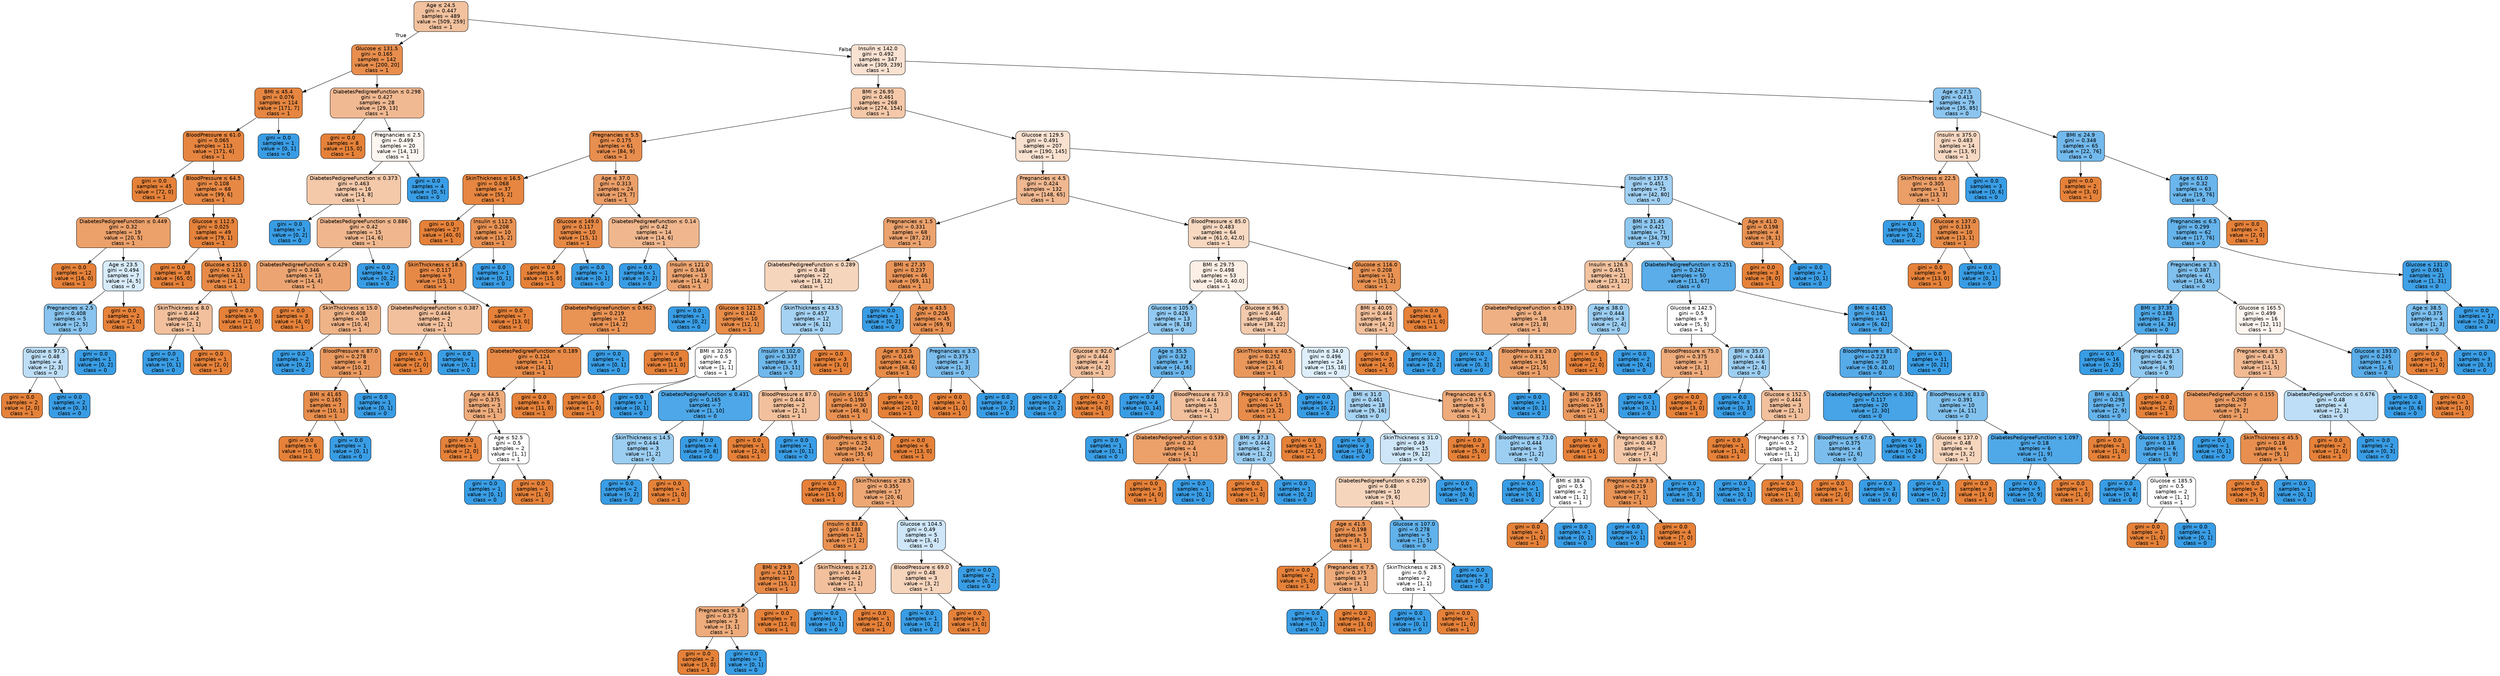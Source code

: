 digraph Tree {
node [shape=box, style="filled, rounded", color="black", fontname="helvetica"] ;
edge [fontname="helvetica"] ;
0 [label=<Age &le; 24.5<br/>gini = 0.447<br/>samples = 489<br/>value = [509, 259]<br/>class = 1>, fillcolor="#f2c19e"] ;
1 [label=<Glucose &le; 131.5<br/>gini = 0.165<br/>samples = 142<br/>value = [200, 20]<br/>class = 1>, fillcolor="#e88e4d"] ;
0 -> 1 [labeldistance=2.5, labelangle=45, headlabel="True"] ;
2 [label=<BMI &le; 45.4<br/>gini = 0.076<br/>samples = 114<br/>value = [171, 7]<br/>class = 1>, fillcolor="#e68641"] ;
1 -> 2 ;
3 [label=<BloodPressure &le; 61.0<br/>gini = 0.065<br/>samples = 113<br/>value = [171, 6]<br/>class = 1>, fillcolor="#e68540"] ;
2 -> 3 ;
4 [label=<gini = 0.0<br/>samples = 45<br/>value = [72, 0]<br/>class = 1>, fillcolor="#e58139"] ;
3 -> 4 ;
5 [label=<BloodPressure &le; 64.5<br/>gini = 0.108<br/>samples = 68<br/>value = [99, 6]<br/>class = 1>, fillcolor="#e78945"] ;
3 -> 5 ;
6 [label=<DiabetesPedigreeFunction &le; 0.449<br/>gini = 0.32<br/>samples = 19<br/>value = [20, 5]<br/>class = 1>, fillcolor="#eca06a"] ;
5 -> 6 ;
7 [label=<gini = 0.0<br/>samples = 12<br/>value = [16, 0]<br/>class = 1>, fillcolor="#e58139"] ;
6 -> 7 ;
8 [label=<Age &le; 23.5<br/>gini = 0.494<br/>samples = 7<br/>value = [4, 5]<br/>class = 0>, fillcolor="#d7ebfa"] ;
6 -> 8 ;
9 [label=<Pregnancies &le; 2.5<br/>gini = 0.408<br/>samples = 5<br/>value = [2, 5]<br/>class = 0>, fillcolor="#88c4ef"] ;
8 -> 9 ;
10 [label=<Glucose &le; 97.5<br/>gini = 0.48<br/>samples = 4<br/>value = [2, 3]<br/>class = 0>, fillcolor="#bddef6"] ;
9 -> 10 ;
11 [label=<gini = 0.0<br/>samples = 2<br/>value = [2, 0]<br/>class = 1>, fillcolor="#e58139"] ;
10 -> 11 ;
12 [label=<gini = 0.0<br/>samples = 2<br/>value = [0, 3]<br/>class = 0>, fillcolor="#399de5"] ;
10 -> 12 ;
13 [label=<gini = 0.0<br/>samples = 1<br/>value = [0, 2]<br/>class = 0>, fillcolor="#399de5"] ;
9 -> 13 ;
14 [label=<gini = 0.0<br/>samples = 2<br/>value = [2, 0]<br/>class = 1>, fillcolor="#e58139"] ;
8 -> 14 ;
15 [label=<Glucose &le; 112.5<br/>gini = 0.025<br/>samples = 49<br/>value = [79, 1]<br/>class = 1>, fillcolor="#e5833c"] ;
5 -> 15 ;
16 [label=<gini = 0.0<br/>samples = 38<br/>value = [65, 0]<br/>class = 1>, fillcolor="#e58139"] ;
15 -> 16 ;
17 [label=<Glucose &le; 115.0<br/>gini = 0.124<br/>samples = 11<br/>value = [14, 1]<br/>class = 1>, fillcolor="#e78a47"] ;
15 -> 17 ;
18 [label=<SkinThickness &le; 8.0<br/>gini = 0.444<br/>samples = 2<br/>value = [2, 1]<br/>class = 1>, fillcolor="#f2c09c"] ;
17 -> 18 ;
19 [label=<gini = 0.0<br/>samples = 1<br/>value = [0, 1]<br/>class = 0>, fillcolor="#399de5"] ;
18 -> 19 ;
20 [label=<gini = 0.0<br/>samples = 1<br/>value = [2, 0]<br/>class = 1>, fillcolor="#e58139"] ;
18 -> 20 ;
21 [label=<gini = 0.0<br/>samples = 9<br/>value = [12, 0]<br/>class = 1>, fillcolor="#e58139"] ;
17 -> 21 ;
22 [label=<gini = 0.0<br/>samples = 1<br/>value = [0, 1]<br/>class = 0>, fillcolor="#399de5"] ;
2 -> 22 ;
23 [label=<DiabetesPedigreeFunction &le; 0.298<br/>gini = 0.427<br/>samples = 28<br/>value = [29, 13]<br/>class = 1>, fillcolor="#f1b992"] ;
1 -> 23 ;
24 [label=<gini = 0.0<br/>samples = 8<br/>value = [15, 0]<br/>class = 1>, fillcolor="#e58139"] ;
23 -> 24 ;
25 [label=<Pregnancies &le; 2.5<br/>gini = 0.499<br/>samples = 20<br/>value = [14, 13]<br/>class = 1>, fillcolor="#fdf6f1"] ;
23 -> 25 ;
26 [label=<DiabetesPedigreeFunction &le; 0.373<br/>gini = 0.463<br/>samples = 16<br/>value = [14, 8]<br/>class = 1>, fillcolor="#f4c9aa"] ;
25 -> 26 ;
27 [label=<gini = 0.0<br/>samples = 1<br/>value = [0, 2]<br/>class = 0>, fillcolor="#399de5"] ;
26 -> 27 ;
28 [label=<DiabetesPedigreeFunction &le; 0.886<br/>gini = 0.42<br/>samples = 15<br/>value = [14, 6]<br/>class = 1>, fillcolor="#f0b78e"] ;
26 -> 28 ;
29 [label=<DiabetesPedigreeFunction &le; 0.429<br/>gini = 0.346<br/>samples = 13<br/>value = [14, 4]<br/>class = 1>, fillcolor="#eca572"] ;
28 -> 29 ;
30 [label=<gini = 0.0<br/>samples = 3<br/>value = [4, 0]<br/>class = 1>, fillcolor="#e58139"] ;
29 -> 30 ;
31 [label=<SkinThickness &le; 15.0<br/>gini = 0.408<br/>samples = 10<br/>value = [10, 4]<br/>class = 1>, fillcolor="#efb388"] ;
29 -> 31 ;
32 [label=<gini = 0.0<br/>samples = 2<br/>value = [0, 2]<br/>class = 0>, fillcolor="#399de5"] ;
31 -> 32 ;
33 [label=<BloodPressure &le; 87.0<br/>gini = 0.278<br/>samples = 8<br/>value = [10, 2]<br/>class = 1>, fillcolor="#ea9a61"] ;
31 -> 33 ;
34 [label=<BMI &le; 41.65<br/>gini = 0.165<br/>samples = 7<br/>value = [10, 1]<br/>class = 1>, fillcolor="#e88e4d"] ;
33 -> 34 ;
35 [label=<gini = 0.0<br/>samples = 6<br/>value = [10, 0]<br/>class = 1>, fillcolor="#e58139"] ;
34 -> 35 ;
36 [label=<gini = 0.0<br/>samples = 1<br/>value = [0, 1]<br/>class = 0>, fillcolor="#399de5"] ;
34 -> 36 ;
37 [label=<gini = 0.0<br/>samples = 1<br/>value = [0, 1]<br/>class = 0>, fillcolor="#399de5"] ;
33 -> 37 ;
38 [label=<gini = 0.0<br/>samples = 2<br/>value = [0, 2]<br/>class = 0>, fillcolor="#399de5"] ;
28 -> 38 ;
39 [label=<gini = 0.0<br/>samples = 4<br/>value = [0, 5]<br/>class = 0>, fillcolor="#399de5"] ;
25 -> 39 ;
40 [label=<Insulin &le; 142.0<br/>gini = 0.492<br/>samples = 347<br/>value = [309, 239]<br/>class = 1>, fillcolor="#f9e2d2"] ;
0 -> 40 [labeldistance=2.5, labelangle=-45, headlabel="False"] ;
41 [label=<BMI &le; 26.95<br/>gini = 0.461<br/>samples = 268<br/>value = [274, 154]<br/>class = 1>, fillcolor="#f4c8a8"] ;
40 -> 41 ;
42 [label=<Pregnancies &le; 5.5<br/>gini = 0.175<br/>samples = 61<br/>value = [84, 9]<br/>class = 1>, fillcolor="#e88e4e"] ;
41 -> 42 ;
43 [label=<SkinThickness &le; 16.5<br/>gini = 0.068<br/>samples = 37<br/>value = [55, 2]<br/>class = 1>, fillcolor="#e68640"] ;
42 -> 43 ;
44 [label=<gini = 0.0<br/>samples = 27<br/>value = [40, 0]<br/>class = 1>, fillcolor="#e58139"] ;
43 -> 44 ;
45 [label=<Insulin &le; 112.5<br/>gini = 0.208<br/>samples = 10<br/>value = [15, 2]<br/>class = 1>, fillcolor="#e89253"] ;
43 -> 45 ;
46 [label=<SkinThickness &le; 18.5<br/>gini = 0.117<br/>samples = 9<br/>value = [15, 1]<br/>class = 1>, fillcolor="#e78946"] ;
45 -> 46 ;
47 [label=<DiabetesPedigreeFunction &le; 0.387<br/>gini = 0.444<br/>samples = 2<br/>value = [2, 1]<br/>class = 1>, fillcolor="#f2c09c"] ;
46 -> 47 ;
48 [label=<gini = 0.0<br/>samples = 1<br/>value = [2, 0]<br/>class = 1>, fillcolor="#e58139"] ;
47 -> 48 ;
49 [label=<gini = 0.0<br/>samples = 1<br/>value = [0, 1]<br/>class = 0>, fillcolor="#399de5"] ;
47 -> 49 ;
50 [label=<gini = 0.0<br/>samples = 7<br/>value = [13, 0]<br/>class = 1>, fillcolor="#e58139"] ;
46 -> 50 ;
51 [label=<gini = 0.0<br/>samples = 1<br/>value = [0, 1]<br/>class = 0>, fillcolor="#399de5"] ;
45 -> 51 ;
52 [label=<Age &le; 37.0<br/>gini = 0.313<br/>samples = 24<br/>value = [29, 7]<br/>class = 1>, fillcolor="#eb9f69"] ;
42 -> 52 ;
53 [label=<Glucose &le; 149.0<br/>gini = 0.117<br/>samples = 10<br/>value = [15, 1]<br/>class = 1>, fillcolor="#e78946"] ;
52 -> 53 ;
54 [label=<gini = 0.0<br/>samples = 9<br/>value = [15, 0]<br/>class = 1>, fillcolor="#e58139"] ;
53 -> 54 ;
55 [label=<gini = 0.0<br/>samples = 1<br/>value = [0, 1]<br/>class = 0>, fillcolor="#399de5"] ;
53 -> 55 ;
56 [label=<DiabetesPedigreeFunction &le; 0.14<br/>gini = 0.42<br/>samples = 14<br/>value = [14, 6]<br/>class = 1>, fillcolor="#f0b78e"] ;
52 -> 56 ;
57 [label=<gini = 0.0<br/>samples = 1<br/>value = [0, 2]<br/>class = 0>, fillcolor="#399de5"] ;
56 -> 57 ;
58 [label=<Insulin &le; 121.0<br/>gini = 0.346<br/>samples = 13<br/>value = [14, 4]<br/>class = 1>, fillcolor="#eca572"] ;
56 -> 58 ;
59 [label=<DiabetesPedigreeFunction &le; 0.962<br/>gini = 0.219<br/>samples = 12<br/>value = [14, 2]<br/>class = 1>, fillcolor="#e99355"] ;
58 -> 59 ;
60 [label=<DiabetesPedigreeFunction &le; 0.189<br/>gini = 0.124<br/>samples = 11<br/>value = [14, 1]<br/>class = 1>, fillcolor="#e78a47"] ;
59 -> 60 ;
61 [label=<Age &le; 44.5<br/>gini = 0.375<br/>samples = 3<br/>value = [3, 1]<br/>class = 1>, fillcolor="#eeab7b"] ;
60 -> 61 ;
62 [label=<gini = 0.0<br/>samples = 1<br/>value = [2, 0]<br/>class = 1>, fillcolor="#e58139"] ;
61 -> 62 ;
63 [label=<Age &le; 52.5<br/>gini = 0.5<br/>samples = 2<br/>value = [1, 1]<br/>class = 1>, fillcolor="#ffffff"] ;
61 -> 63 ;
64 [label=<gini = 0.0<br/>samples = 1<br/>value = [0, 1]<br/>class = 0>, fillcolor="#399de5"] ;
63 -> 64 ;
65 [label=<gini = 0.0<br/>samples = 1<br/>value = [1, 0]<br/>class = 1>, fillcolor="#e58139"] ;
63 -> 65 ;
66 [label=<gini = 0.0<br/>samples = 8<br/>value = [11, 0]<br/>class = 1>, fillcolor="#e58139"] ;
60 -> 66 ;
67 [label=<gini = 0.0<br/>samples = 1<br/>value = [0, 1]<br/>class = 0>, fillcolor="#399de5"] ;
59 -> 67 ;
68 [label=<gini = 0.0<br/>samples = 1<br/>value = [0, 2]<br/>class = 0>, fillcolor="#399de5"] ;
58 -> 68 ;
69 [label=<Glucose &le; 129.5<br/>gini = 0.491<br/>samples = 207<br/>value = [190, 145]<br/>class = 1>, fillcolor="#f9e1d0"] ;
41 -> 69 ;
70 [label=<Pregnancies &le; 4.5<br/>gini = 0.424<br/>samples = 132<br/>value = [148, 65]<br/>class = 1>, fillcolor="#f0b890"] ;
69 -> 70 ;
71 [label=<Pregnancies &le; 1.5<br/>gini = 0.331<br/>samples = 68<br/>value = [87, 23]<br/>class = 1>, fillcolor="#eca26d"] ;
70 -> 71 ;
72 [label=<DiabetesPedigreeFunction &le; 0.289<br/>gini = 0.48<br/>samples = 22<br/>value = [18, 12]<br/>class = 1>, fillcolor="#f6d5bd"] ;
71 -> 72 ;
73 [label=<Glucose &le; 121.5<br/>gini = 0.142<br/>samples = 10<br/>value = [12, 1]<br/>class = 1>, fillcolor="#e78c49"] ;
72 -> 73 ;
74 [label=<gini = 0.0<br/>samples = 8<br/>value = [11, 0]<br/>class = 1>, fillcolor="#e58139"] ;
73 -> 74 ;
75 [label=<BMI &le; 32.05<br/>gini = 0.5<br/>samples = 2<br/>value = [1, 1]<br/>class = 1>, fillcolor="#ffffff"] ;
73 -> 75 ;
76 [label=<gini = 0.0<br/>samples = 1<br/>value = [1, 0]<br/>class = 1>, fillcolor="#e58139"] ;
75 -> 76 ;
77 [label=<gini = 0.0<br/>samples = 1<br/>value = [0, 1]<br/>class = 0>, fillcolor="#399de5"] ;
75 -> 77 ;
78 [label=<SkinThickness &le; 43.5<br/>gini = 0.457<br/>samples = 12<br/>value = [6, 11]<br/>class = 0>, fillcolor="#a5d2f3"] ;
72 -> 78 ;
79 [label=<Insulin &le; 102.0<br/>gini = 0.337<br/>samples = 9<br/>value = [3, 11]<br/>class = 0>, fillcolor="#6fb8ec"] ;
78 -> 79 ;
80 [label=<DiabetesPedigreeFunction &le; 0.431<br/>gini = 0.165<br/>samples = 7<br/>value = [1, 10]<br/>class = 0>, fillcolor="#4da7e8"] ;
79 -> 80 ;
81 [label=<SkinThickness &le; 14.5<br/>gini = 0.444<br/>samples = 3<br/>value = [1, 2]<br/>class = 0>, fillcolor="#9ccef2"] ;
80 -> 81 ;
82 [label=<gini = 0.0<br/>samples = 2<br/>value = [0, 2]<br/>class = 0>, fillcolor="#399de5"] ;
81 -> 82 ;
83 [label=<gini = 0.0<br/>samples = 1<br/>value = [1, 0]<br/>class = 1>, fillcolor="#e58139"] ;
81 -> 83 ;
84 [label=<gini = 0.0<br/>samples = 4<br/>value = [0, 8]<br/>class = 0>, fillcolor="#399de5"] ;
80 -> 84 ;
85 [label=<BloodPressure &le; 87.0<br/>gini = 0.444<br/>samples = 2<br/>value = [2, 1]<br/>class = 1>, fillcolor="#f2c09c"] ;
79 -> 85 ;
86 [label=<gini = 0.0<br/>samples = 1<br/>value = [2, 0]<br/>class = 1>, fillcolor="#e58139"] ;
85 -> 86 ;
87 [label=<gini = 0.0<br/>samples = 1<br/>value = [0, 1]<br/>class = 0>, fillcolor="#399de5"] ;
85 -> 87 ;
88 [label=<gini = 0.0<br/>samples = 3<br/>value = [3, 0]<br/>class = 1>, fillcolor="#e58139"] ;
78 -> 88 ;
89 [label=<BMI &le; 27.35<br/>gini = 0.237<br/>samples = 46<br/>value = [69, 11]<br/>class = 1>, fillcolor="#e99559"] ;
71 -> 89 ;
90 [label=<gini = 0.0<br/>samples = 1<br/>value = [0, 2]<br/>class = 0>, fillcolor="#399de5"] ;
89 -> 90 ;
91 [label=<Age &le; 43.5<br/>gini = 0.204<br/>samples = 45<br/>value = [69, 9]<br/>class = 1>, fillcolor="#e89153"] ;
89 -> 91 ;
92 [label=<Age &le; 30.5<br/>gini = 0.149<br/>samples = 42<br/>value = [68, 6]<br/>class = 1>, fillcolor="#e78c4a"] ;
91 -> 92 ;
93 [label=<Insulin &le; 102.5<br/>gini = 0.198<br/>samples = 30<br/>value = [48, 6]<br/>class = 1>, fillcolor="#e89152"] ;
92 -> 93 ;
94 [label=<BloodPressure &le; 61.0<br/>gini = 0.25<br/>samples = 24<br/>value = [35, 6]<br/>class = 1>, fillcolor="#e9975b"] ;
93 -> 94 ;
95 [label=<gini = 0.0<br/>samples = 7<br/>value = [15, 0]<br/>class = 1>, fillcolor="#e58139"] ;
94 -> 95 ;
96 [label=<SkinThickness &le; 28.5<br/>gini = 0.355<br/>samples = 17<br/>value = [20, 6]<br/>class = 1>, fillcolor="#eda774"] ;
94 -> 96 ;
97 [label=<Insulin &le; 83.0<br/>gini = 0.188<br/>samples = 12<br/>value = [17, 2]<br/>class = 1>, fillcolor="#e89050"] ;
96 -> 97 ;
98 [label=<BMI &le; 29.9<br/>gini = 0.117<br/>samples = 10<br/>value = [15, 1]<br/>class = 1>, fillcolor="#e78946"] ;
97 -> 98 ;
99 [label=<Pregnancies &le; 3.0<br/>gini = 0.375<br/>samples = 3<br/>value = [3, 1]<br/>class = 1>, fillcolor="#eeab7b"] ;
98 -> 99 ;
100 [label=<gini = 0.0<br/>samples = 2<br/>value = [3, 0]<br/>class = 1>, fillcolor="#e58139"] ;
99 -> 100 ;
101 [label=<gini = 0.0<br/>samples = 1<br/>value = [0, 1]<br/>class = 0>, fillcolor="#399de5"] ;
99 -> 101 ;
102 [label=<gini = 0.0<br/>samples = 7<br/>value = [12, 0]<br/>class = 1>, fillcolor="#e58139"] ;
98 -> 102 ;
103 [label=<SkinThickness &le; 21.0<br/>gini = 0.444<br/>samples = 2<br/>value = [2, 1]<br/>class = 1>, fillcolor="#f2c09c"] ;
97 -> 103 ;
104 [label=<gini = 0.0<br/>samples = 1<br/>value = [0, 1]<br/>class = 0>, fillcolor="#399de5"] ;
103 -> 104 ;
105 [label=<gini = 0.0<br/>samples = 1<br/>value = [2, 0]<br/>class = 1>, fillcolor="#e58139"] ;
103 -> 105 ;
106 [label=<Glucose &le; 104.5<br/>gini = 0.49<br/>samples = 5<br/>value = [3, 4]<br/>class = 0>, fillcolor="#cee6f8"] ;
96 -> 106 ;
107 [label=<BloodPressure &le; 69.0<br/>gini = 0.48<br/>samples = 3<br/>value = [3, 2]<br/>class = 1>, fillcolor="#f6d5bd"] ;
106 -> 107 ;
108 [label=<gini = 0.0<br/>samples = 1<br/>value = [0, 2]<br/>class = 0>, fillcolor="#399de5"] ;
107 -> 108 ;
109 [label=<gini = 0.0<br/>samples = 2<br/>value = [3, 0]<br/>class = 1>, fillcolor="#e58139"] ;
107 -> 109 ;
110 [label=<gini = 0.0<br/>samples = 2<br/>value = [0, 2]<br/>class = 0>, fillcolor="#399de5"] ;
106 -> 110 ;
111 [label=<gini = 0.0<br/>samples = 6<br/>value = [13, 0]<br/>class = 1>, fillcolor="#e58139"] ;
93 -> 111 ;
112 [label=<gini = 0.0<br/>samples = 12<br/>value = [20, 0]<br/>class = 1>, fillcolor="#e58139"] ;
92 -> 112 ;
113 [label=<Pregnancies &le; 3.5<br/>gini = 0.375<br/>samples = 3<br/>value = [1, 3]<br/>class = 0>, fillcolor="#7bbeee"] ;
91 -> 113 ;
114 [label=<gini = 0.0<br/>samples = 1<br/>value = [1, 0]<br/>class = 1>, fillcolor="#e58139"] ;
113 -> 114 ;
115 [label=<gini = 0.0<br/>samples = 2<br/>value = [0, 3]<br/>class = 0>, fillcolor="#399de5"] ;
113 -> 115 ;
116 [label=<BloodPressure &le; 85.0<br/>gini = 0.483<br/>samples = 64<br/>value = [61.0, 42.0]<br/>class = 1>, fillcolor="#f7d8c1"] ;
70 -> 116 ;
117 [label=<BMI &le; 29.75<br/>gini = 0.498<br/>samples = 53<br/>value = [46.0, 40.0]<br/>class = 1>, fillcolor="#fcefe5"] ;
116 -> 117 ;
118 [label=<Glucose &le; 105.5<br/>gini = 0.426<br/>samples = 13<br/>value = [8, 18]<br/>class = 0>, fillcolor="#91c9f1"] ;
117 -> 118 ;
119 [label=<Glucose &le; 92.0<br/>gini = 0.444<br/>samples = 4<br/>value = [4, 2]<br/>class = 1>, fillcolor="#f2c09c"] ;
118 -> 119 ;
120 [label=<gini = 0.0<br/>samples = 2<br/>value = [0, 2]<br/>class = 0>, fillcolor="#399de5"] ;
119 -> 120 ;
121 [label=<gini = 0.0<br/>samples = 2<br/>value = [4, 0]<br/>class = 1>, fillcolor="#e58139"] ;
119 -> 121 ;
122 [label=<Age &le; 35.5<br/>gini = 0.32<br/>samples = 9<br/>value = [4, 16]<br/>class = 0>, fillcolor="#6ab6ec"] ;
118 -> 122 ;
123 [label=<gini = 0.0<br/>samples = 4<br/>value = [0, 14]<br/>class = 0>, fillcolor="#399de5"] ;
122 -> 123 ;
124 [label=<BloodPressure &le; 73.0<br/>gini = 0.444<br/>samples = 5<br/>value = [4, 2]<br/>class = 1>, fillcolor="#f2c09c"] ;
122 -> 124 ;
125 [label=<gini = 0.0<br/>samples = 1<br/>value = [0, 1]<br/>class = 0>, fillcolor="#399de5"] ;
124 -> 125 ;
126 [label=<DiabetesPedigreeFunction &le; 0.539<br/>gini = 0.32<br/>samples = 4<br/>value = [4, 1]<br/>class = 1>, fillcolor="#eca06a"] ;
124 -> 126 ;
127 [label=<gini = 0.0<br/>samples = 3<br/>value = [4, 0]<br/>class = 1>, fillcolor="#e58139"] ;
126 -> 127 ;
128 [label=<gini = 0.0<br/>samples = 1<br/>value = [0, 1]<br/>class = 0>, fillcolor="#399de5"] ;
126 -> 128 ;
129 [label=<Glucose &le; 96.5<br/>gini = 0.464<br/>samples = 40<br/>value = [38, 22]<br/>class = 1>, fillcolor="#f4caac"] ;
117 -> 129 ;
130 [label=<SkinThickness &le; 40.5<br/>gini = 0.252<br/>samples = 16<br/>value = [23, 4]<br/>class = 1>, fillcolor="#ea975b"] ;
129 -> 130 ;
131 [label=<Pregnancies &le; 5.5<br/>gini = 0.147<br/>samples = 15<br/>value = [23, 2]<br/>class = 1>, fillcolor="#e78c4a"] ;
130 -> 131 ;
132 [label=<BMI &le; 37.3<br/>gini = 0.444<br/>samples = 2<br/>value = [1, 2]<br/>class = 0>, fillcolor="#9ccef2"] ;
131 -> 132 ;
133 [label=<gini = 0.0<br/>samples = 1<br/>value = [1, 0]<br/>class = 1>, fillcolor="#e58139"] ;
132 -> 133 ;
134 [label=<gini = 0.0<br/>samples = 1<br/>value = [0, 2]<br/>class = 0>, fillcolor="#399de5"] ;
132 -> 134 ;
135 [label=<gini = 0.0<br/>samples = 13<br/>value = [22, 0]<br/>class = 1>, fillcolor="#e58139"] ;
131 -> 135 ;
136 [label=<gini = 0.0<br/>samples = 1<br/>value = [0, 2]<br/>class = 0>, fillcolor="#399de5"] ;
130 -> 136 ;
137 [label=<Insulin &le; 34.0<br/>gini = 0.496<br/>samples = 24<br/>value = [15, 18]<br/>class = 0>, fillcolor="#deeffb"] ;
129 -> 137 ;
138 [label=<BMI &le; 31.0<br/>gini = 0.461<br/>samples = 18<br/>value = [9, 16]<br/>class = 0>, fillcolor="#a8d4f4"] ;
137 -> 138 ;
139 [label=<gini = 0.0<br/>samples = 3<br/>value = [0, 4]<br/>class = 0>, fillcolor="#399de5"] ;
138 -> 139 ;
140 [label=<SkinThickness &le; 31.0<br/>gini = 0.49<br/>samples = 15<br/>value = [9, 12]<br/>class = 0>, fillcolor="#cee6f8"] ;
138 -> 140 ;
141 [label=<DiabetesPedigreeFunction &le; 0.259<br/>gini = 0.48<br/>samples = 10<br/>value = [9, 6]<br/>class = 1>, fillcolor="#f6d5bd"] ;
140 -> 141 ;
142 [label=<Age &le; 41.5<br/>gini = 0.198<br/>samples = 5<br/>value = [8, 1]<br/>class = 1>, fillcolor="#e89152"] ;
141 -> 142 ;
143 [label=<gini = 0.0<br/>samples = 2<br/>value = [5, 0]<br/>class = 1>, fillcolor="#e58139"] ;
142 -> 143 ;
144 [label=<Pregnancies &le; 7.5<br/>gini = 0.375<br/>samples = 3<br/>value = [3, 1]<br/>class = 1>, fillcolor="#eeab7b"] ;
142 -> 144 ;
145 [label=<gini = 0.0<br/>samples = 1<br/>value = [0, 1]<br/>class = 0>, fillcolor="#399de5"] ;
144 -> 145 ;
146 [label=<gini = 0.0<br/>samples = 2<br/>value = [3, 0]<br/>class = 1>, fillcolor="#e58139"] ;
144 -> 146 ;
147 [label=<Glucose &le; 107.0<br/>gini = 0.278<br/>samples = 5<br/>value = [1, 5]<br/>class = 0>, fillcolor="#61b1ea"] ;
141 -> 147 ;
148 [label=<SkinThickness &le; 28.5<br/>gini = 0.5<br/>samples = 2<br/>value = [1, 1]<br/>class = 1>, fillcolor="#ffffff"] ;
147 -> 148 ;
149 [label=<gini = 0.0<br/>samples = 1<br/>value = [0, 1]<br/>class = 0>, fillcolor="#399de5"] ;
148 -> 149 ;
150 [label=<gini = 0.0<br/>samples = 1<br/>value = [1, 0]<br/>class = 1>, fillcolor="#e58139"] ;
148 -> 150 ;
151 [label=<gini = 0.0<br/>samples = 3<br/>value = [0, 4]<br/>class = 0>, fillcolor="#399de5"] ;
147 -> 151 ;
152 [label=<gini = 0.0<br/>samples = 5<br/>value = [0, 6]<br/>class = 0>, fillcolor="#399de5"] ;
140 -> 152 ;
153 [label=<Pregnancies &le; 6.5<br/>gini = 0.375<br/>samples = 6<br/>value = [6, 2]<br/>class = 1>, fillcolor="#eeab7b"] ;
137 -> 153 ;
154 [label=<gini = 0.0<br/>samples = 3<br/>value = [5, 0]<br/>class = 1>, fillcolor="#e58139"] ;
153 -> 154 ;
155 [label=<BloodPressure &le; 73.0<br/>gini = 0.444<br/>samples = 3<br/>value = [1, 2]<br/>class = 0>, fillcolor="#9ccef2"] ;
153 -> 155 ;
156 [label=<gini = 0.0<br/>samples = 1<br/>value = [0, 1]<br/>class = 0>, fillcolor="#399de5"] ;
155 -> 156 ;
157 [label=<BMI &le; 38.4<br/>gini = 0.5<br/>samples = 2<br/>value = [1, 1]<br/>class = 1>, fillcolor="#ffffff"] ;
155 -> 157 ;
158 [label=<gini = 0.0<br/>samples = 1<br/>value = [1, 0]<br/>class = 1>, fillcolor="#e58139"] ;
157 -> 158 ;
159 [label=<gini = 0.0<br/>samples = 1<br/>value = [0, 1]<br/>class = 0>, fillcolor="#399de5"] ;
157 -> 159 ;
160 [label=<Glucose &le; 116.0<br/>gini = 0.208<br/>samples = 11<br/>value = [15, 2]<br/>class = 1>, fillcolor="#e89253"] ;
116 -> 160 ;
161 [label=<BMI &le; 40.05<br/>gini = 0.444<br/>samples = 5<br/>value = [4, 2]<br/>class = 1>, fillcolor="#f2c09c"] ;
160 -> 161 ;
162 [label=<gini = 0.0<br/>samples = 3<br/>value = [4, 0]<br/>class = 1>, fillcolor="#e58139"] ;
161 -> 162 ;
163 [label=<gini = 0.0<br/>samples = 2<br/>value = [0, 2]<br/>class = 0>, fillcolor="#399de5"] ;
161 -> 163 ;
164 [label=<gini = 0.0<br/>samples = 6<br/>value = [11, 0]<br/>class = 1>, fillcolor="#e58139"] ;
160 -> 164 ;
165 [label=<Insulin &le; 137.5<br/>gini = 0.451<br/>samples = 75<br/>value = [42, 80]<br/>class = 0>, fillcolor="#a1d0f3"] ;
69 -> 165 ;
166 [label=<BMI &le; 31.45<br/>gini = 0.421<br/>samples = 71<br/>value = [34, 79]<br/>class = 0>, fillcolor="#8ec7f0"] ;
165 -> 166 ;
167 [label=<Insulin &le; 126.5<br/>gini = 0.451<br/>samples = 21<br/>value = [23, 12]<br/>class = 1>, fillcolor="#f3c3a0"] ;
166 -> 167 ;
168 [label=<DiabetesPedigreeFunction &le; 0.193<br/>gini = 0.4<br/>samples = 18<br/>value = [21, 8]<br/>class = 1>, fillcolor="#efb184"] ;
167 -> 168 ;
169 [label=<gini = 0.0<br/>samples = 2<br/>value = [0, 3]<br/>class = 0>, fillcolor="#399de5"] ;
168 -> 169 ;
170 [label=<BloodPressure &le; 28.0<br/>gini = 0.311<br/>samples = 16<br/>value = [21, 5]<br/>class = 1>, fillcolor="#eb9f68"] ;
168 -> 170 ;
171 [label=<gini = 0.0<br/>samples = 1<br/>value = [0, 1]<br/>class = 0>, fillcolor="#399de5"] ;
170 -> 171 ;
172 [label=<BMI &le; 29.85<br/>gini = 0.269<br/>samples = 15<br/>value = [21, 4]<br/>class = 1>, fillcolor="#ea995f"] ;
170 -> 172 ;
173 [label=<gini = 0.0<br/>samples = 8<br/>value = [14, 0]<br/>class = 1>, fillcolor="#e58139"] ;
172 -> 173 ;
174 [label=<Pregnancies &le; 8.0<br/>gini = 0.463<br/>samples = 7<br/>value = [7, 4]<br/>class = 1>, fillcolor="#f4c9aa"] ;
172 -> 174 ;
175 [label=<Pregnancies &le; 3.5<br/>gini = 0.219<br/>samples = 5<br/>value = [7, 1]<br/>class = 1>, fillcolor="#e99355"] ;
174 -> 175 ;
176 [label=<gini = 0.0<br/>samples = 1<br/>value = [0, 1]<br/>class = 0>, fillcolor="#399de5"] ;
175 -> 176 ;
177 [label=<gini = 0.0<br/>samples = 4<br/>value = [7, 0]<br/>class = 1>, fillcolor="#e58139"] ;
175 -> 177 ;
178 [label=<gini = 0.0<br/>samples = 2<br/>value = [0, 3]<br/>class = 0>, fillcolor="#399de5"] ;
174 -> 178 ;
179 [label=<Age &le; 38.0<br/>gini = 0.444<br/>samples = 3<br/>value = [2, 4]<br/>class = 0>, fillcolor="#9ccef2"] ;
167 -> 179 ;
180 [label=<gini = 0.0<br/>samples = 1<br/>value = [2, 0]<br/>class = 1>, fillcolor="#e58139"] ;
179 -> 180 ;
181 [label=<gini = 0.0<br/>samples = 2<br/>value = [0, 4]<br/>class = 0>, fillcolor="#399de5"] ;
179 -> 181 ;
182 [label=<DiabetesPedigreeFunction &le; 0.251<br/>gini = 0.242<br/>samples = 50<br/>value = [11, 67]<br/>class = 0>, fillcolor="#5aade9"] ;
166 -> 182 ;
183 [label=<Glucose &le; 142.5<br/>gini = 0.5<br/>samples = 9<br/>value = [5, 5]<br/>class = 1>, fillcolor="#ffffff"] ;
182 -> 183 ;
184 [label=<BloodPressure &le; 75.0<br/>gini = 0.375<br/>samples = 3<br/>value = [3, 1]<br/>class = 1>, fillcolor="#eeab7b"] ;
183 -> 184 ;
185 [label=<gini = 0.0<br/>samples = 1<br/>value = [0, 1]<br/>class = 0>, fillcolor="#399de5"] ;
184 -> 185 ;
186 [label=<gini = 0.0<br/>samples = 2<br/>value = [3, 0]<br/>class = 1>, fillcolor="#e58139"] ;
184 -> 186 ;
187 [label=<BMI &le; 35.0<br/>gini = 0.444<br/>samples = 6<br/>value = [2, 4]<br/>class = 0>, fillcolor="#9ccef2"] ;
183 -> 187 ;
188 [label=<gini = 0.0<br/>samples = 3<br/>value = [0, 3]<br/>class = 0>, fillcolor="#399de5"] ;
187 -> 188 ;
189 [label=<Glucose &le; 152.5<br/>gini = 0.444<br/>samples = 3<br/>value = [2, 1]<br/>class = 1>, fillcolor="#f2c09c"] ;
187 -> 189 ;
190 [label=<gini = 0.0<br/>samples = 1<br/>value = [1, 0]<br/>class = 1>, fillcolor="#e58139"] ;
189 -> 190 ;
191 [label=<Pregnancies &le; 7.5<br/>gini = 0.5<br/>samples = 2<br/>value = [1, 1]<br/>class = 1>, fillcolor="#ffffff"] ;
189 -> 191 ;
192 [label=<gini = 0.0<br/>samples = 1<br/>value = [0, 1]<br/>class = 0>, fillcolor="#399de5"] ;
191 -> 192 ;
193 [label=<gini = 0.0<br/>samples = 1<br/>value = [1, 0]<br/>class = 1>, fillcolor="#e58139"] ;
191 -> 193 ;
194 [label=<BMI &le; 41.65<br/>gini = 0.161<br/>samples = 41<br/>value = [6, 62]<br/>class = 0>, fillcolor="#4ca6e8"] ;
182 -> 194 ;
195 [label=<BloodPressure &le; 81.0<br/>gini = 0.223<br/>samples = 30<br/>value = [6.0, 41.0]<br/>class = 0>, fillcolor="#56abe9"] ;
194 -> 195 ;
196 [label=<DiabetesPedigreeFunction &le; 0.302<br/>gini = 0.117<br/>samples = 20<br/>value = [2, 30]<br/>class = 0>, fillcolor="#46a4e7"] ;
195 -> 196 ;
197 [label=<BloodPressure &le; 67.0<br/>gini = 0.375<br/>samples = 4<br/>value = [2, 6]<br/>class = 0>, fillcolor="#7bbeee"] ;
196 -> 197 ;
198 [label=<gini = 0.0<br/>samples = 1<br/>value = [2, 0]<br/>class = 1>, fillcolor="#e58139"] ;
197 -> 198 ;
199 [label=<gini = 0.0<br/>samples = 3<br/>value = [0, 6]<br/>class = 0>, fillcolor="#399de5"] ;
197 -> 199 ;
200 [label=<gini = 0.0<br/>samples = 16<br/>value = [0, 24]<br/>class = 0>, fillcolor="#399de5"] ;
196 -> 200 ;
201 [label=<BloodPressure &le; 83.0<br/>gini = 0.391<br/>samples = 10<br/>value = [4, 11]<br/>class = 0>, fillcolor="#81c1ee"] ;
195 -> 201 ;
202 [label=<Glucose &le; 137.0<br/>gini = 0.48<br/>samples = 4<br/>value = [3, 2]<br/>class = 1>, fillcolor="#f6d5bd"] ;
201 -> 202 ;
203 [label=<gini = 0.0<br/>samples = 1<br/>value = [0, 2]<br/>class = 0>, fillcolor="#399de5"] ;
202 -> 203 ;
204 [label=<gini = 0.0<br/>samples = 3<br/>value = [3, 0]<br/>class = 1>, fillcolor="#e58139"] ;
202 -> 204 ;
205 [label=<DiabetesPedigreeFunction &le; 1.097<br/>gini = 0.18<br/>samples = 6<br/>value = [1, 9]<br/>class = 0>, fillcolor="#4fa8e8"] ;
201 -> 205 ;
206 [label=<gini = 0.0<br/>samples = 5<br/>value = [0, 9]<br/>class = 0>, fillcolor="#399de5"] ;
205 -> 206 ;
207 [label=<gini = 0.0<br/>samples = 1<br/>value = [1, 0]<br/>class = 1>, fillcolor="#e58139"] ;
205 -> 207 ;
208 [label=<gini = 0.0<br/>samples = 11<br/>value = [0, 21]<br/>class = 0>, fillcolor="#399de5"] ;
194 -> 208 ;
209 [label=<Age &le; 41.0<br/>gini = 0.198<br/>samples = 4<br/>value = [8, 1]<br/>class = 1>, fillcolor="#e89152"] ;
165 -> 209 ;
210 [label=<gini = 0.0<br/>samples = 3<br/>value = [8, 0]<br/>class = 1>, fillcolor="#e58139"] ;
209 -> 210 ;
211 [label=<gini = 0.0<br/>samples = 1<br/>value = [0, 1]<br/>class = 0>, fillcolor="#399de5"] ;
209 -> 211 ;
212 [label=<Age &le; 27.5<br/>gini = 0.413<br/>samples = 79<br/>value = [35, 85]<br/>class = 0>, fillcolor="#8bc5f0"] ;
40 -> 212 ;
213 [label=<Insulin &le; 375.0<br/>gini = 0.483<br/>samples = 14<br/>value = [13, 9]<br/>class = 1>, fillcolor="#f7d8c2"] ;
212 -> 213 ;
214 [label=<SkinThickness &le; 22.5<br/>gini = 0.305<br/>samples = 11<br/>value = [13, 3]<br/>class = 1>, fillcolor="#eb9e67"] ;
213 -> 214 ;
215 [label=<gini = 0.0<br/>samples = 1<br/>value = [0, 2]<br/>class = 0>, fillcolor="#399de5"] ;
214 -> 215 ;
216 [label=<Glucose &le; 137.0<br/>gini = 0.133<br/>samples = 10<br/>value = [13, 1]<br/>class = 1>, fillcolor="#e78b48"] ;
214 -> 216 ;
217 [label=<gini = 0.0<br/>samples = 9<br/>value = [13, 0]<br/>class = 1>, fillcolor="#e58139"] ;
216 -> 217 ;
218 [label=<gini = 0.0<br/>samples = 1<br/>value = [0, 1]<br/>class = 0>, fillcolor="#399de5"] ;
216 -> 218 ;
219 [label=<gini = 0.0<br/>samples = 3<br/>value = [0, 6]<br/>class = 0>, fillcolor="#399de5"] ;
213 -> 219 ;
220 [label=<BMI &le; 24.9<br/>gini = 0.348<br/>samples = 65<br/>value = [22, 76]<br/>class = 0>, fillcolor="#72b9ed"] ;
212 -> 220 ;
221 [label=<gini = 0.0<br/>samples = 2<br/>value = [3, 0]<br/>class = 1>, fillcolor="#e58139"] ;
220 -> 221 ;
222 [label=<Age &le; 61.0<br/>gini = 0.32<br/>samples = 63<br/>value = [19, 76]<br/>class = 0>, fillcolor="#6ab6ec"] ;
220 -> 222 ;
223 [label=<Pregnancies &le; 6.5<br/>gini = 0.299<br/>samples = 62<br/>value = [17, 76]<br/>class = 0>, fillcolor="#65b3eb"] ;
222 -> 223 ;
224 [label=<Pregnancies &le; 3.5<br/>gini = 0.387<br/>samples = 41<br/>value = [16, 45]<br/>class = 0>, fillcolor="#7fc0ee"] ;
223 -> 224 ;
225 [label=<BMI &le; 37.35<br/>gini = 0.188<br/>samples = 25<br/>value = [4, 34]<br/>class = 0>, fillcolor="#50a9e8"] ;
224 -> 225 ;
226 [label=<gini = 0.0<br/>samples = 16<br/>value = [0, 25]<br/>class = 0>, fillcolor="#399de5"] ;
225 -> 226 ;
227 [label=<Pregnancies &le; 1.5<br/>gini = 0.426<br/>samples = 9<br/>value = [4, 9]<br/>class = 0>, fillcolor="#91c9f1"] ;
225 -> 227 ;
228 [label=<BMI &le; 40.1<br/>gini = 0.298<br/>samples = 7<br/>value = [2, 9]<br/>class = 0>, fillcolor="#65b3eb"] ;
227 -> 228 ;
229 [label=<gini = 0.0<br/>samples = 1<br/>value = [1, 0]<br/>class = 1>, fillcolor="#e58139"] ;
228 -> 229 ;
230 [label=<Glucose &le; 172.5<br/>gini = 0.18<br/>samples = 6<br/>value = [1, 9]<br/>class = 0>, fillcolor="#4fa8e8"] ;
228 -> 230 ;
231 [label=<gini = 0.0<br/>samples = 4<br/>value = [0, 8]<br/>class = 0>, fillcolor="#399de5"] ;
230 -> 231 ;
232 [label=<Glucose &le; 185.5<br/>gini = 0.5<br/>samples = 2<br/>value = [1, 1]<br/>class = 1>, fillcolor="#ffffff"] ;
230 -> 232 ;
233 [label=<gini = 0.0<br/>samples = 1<br/>value = [1, 0]<br/>class = 1>, fillcolor="#e58139"] ;
232 -> 233 ;
234 [label=<gini = 0.0<br/>samples = 1<br/>value = [0, 1]<br/>class = 0>, fillcolor="#399de5"] ;
232 -> 234 ;
235 [label=<gini = 0.0<br/>samples = 2<br/>value = [2, 0]<br/>class = 1>, fillcolor="#e58139"] ;
227 -> 235 ;
236 [label=<Glucose &le; 165.5<br/>gini = 0.499<br/>samples = 16<br/>value = [12, 11]<br/>class = 1>, fillcolor="#fdf5ef"] ;
224 -> 236 ;
237 [label=<Pregnancies &le; 5.5<br/>gini = 0.43<br/>samples = 11<br/>value = [11, 5]<br/>class = 1>, fillcolor="#f1ba93"] ;
236 -> 237 ;
238 [label=<DiabetesPedigreeFunction &le; 0.155<br/>gini = 0.298<br/>samples = 7<br/>value = [9, 2]<br/>class = 1>, fillcolor="#eb9d65"] ;
237 -> 238 ;
239 [label=<gini = 0.0<br/>samples = 1<br/>value = [0, 1]<br/>class = 0>, fillcolor="#399de5"] ;
238 -> 239 ;
240 [label=<SkinThickness &le; 45.5<br/>gini = 0.18<br/>samples = 6<br/>value = [9, 1]<br/>class = 1>, fillcolor="#e88f4f"] ;
238 -> 240 ;
241 [label=<gini = 0.0<br/>samples = 5<br/>value = [9, 0]<br/>class = 1>, fillcolor="#e58139"] ;
240 -> 241 ;
242 [label=<gini = 0.0<br/>samples = 1<br/>value = [0, 1]<br/>class = 0>, fillcolor="#399de5"] ;
240 -> 242 ;
243 [label=<DiabetesPedigreeFunction &le; 0.676<br/>gini = 0.48<br/>samples = 4<br/>value = [2, 3]<br/>class = 0>, fillcolor="#bddef6"] ;
237 -> 243 ;
244 [label=<gini = 0.0<br/>samples = 2<br/>value = [2, 0]<br/>class = 1>, fillcolor="#e58139"] ;
243 -> 244 ;
245 [label=<gini = 0.0<br/>samples = 2<br/>value = [0, 3]<br/>class = 0>, fillcolor="#399de5"] ;
243 -> 245 ;
246 [label=<Glucose &le; 193.0<br/>gini = 0.245<br/>samples = 5<br/>value = [1, 6]<br/>class = 0>, fillcolor="#5aade9"] ;
236 -> 246 ;
247 [label=<gini = 0.0<br/>samples = 4<br/>value = [0, 6]<br/>class = 0>, fillcolor="#399de5"] ;
246 -> 247 ;
248 [label=<gini = 0.0<br/>samples = 1<br/>value = [1, 0]<br/>class = 1>, fillcolor="#e58139"] ;
246 -> 248 ;
249 [label=<Glucose &le; 131.0<br/>gini = 0.061<br/>samples = 21<br/>value = [1, 31]<br/>class = 0>, fillcolor="#3fa0e6"] ;
223 -> 249 ;
250 [label=<Age &le; 38.5<br/>gini = 0.375<br/>samples = 4<br/>value = [1, 3]<br/>class = 0>, fillcolor="#7bbeee"] ;
249 -> 250 ;
251 [label=<gini = 0.0<br/>samples = 1<br/>value = [1, 0]<br/>class = 1>, fillcolor="#e58139"] ;
250 -> 251 ;
252 [label=<gini = 0.0<br/>samples = 3<br/>value = [0, 3]<br/>class = 0>, fillcolor="#399de5"] ;
250 -> 252 ;
253 [label=<gini = 0.0<br/>samples = 17<br/>value = [0, 28]<br/>class = 0>, fillcolor="#399de5"] ;
249 -> 253 ;
254 [label=<gini = 0.0<br/>samples = 1<br/>value = [2, 0]<br/>class = 1>, fillcolor="#e58139"] ;
222 -> 254 ;
}